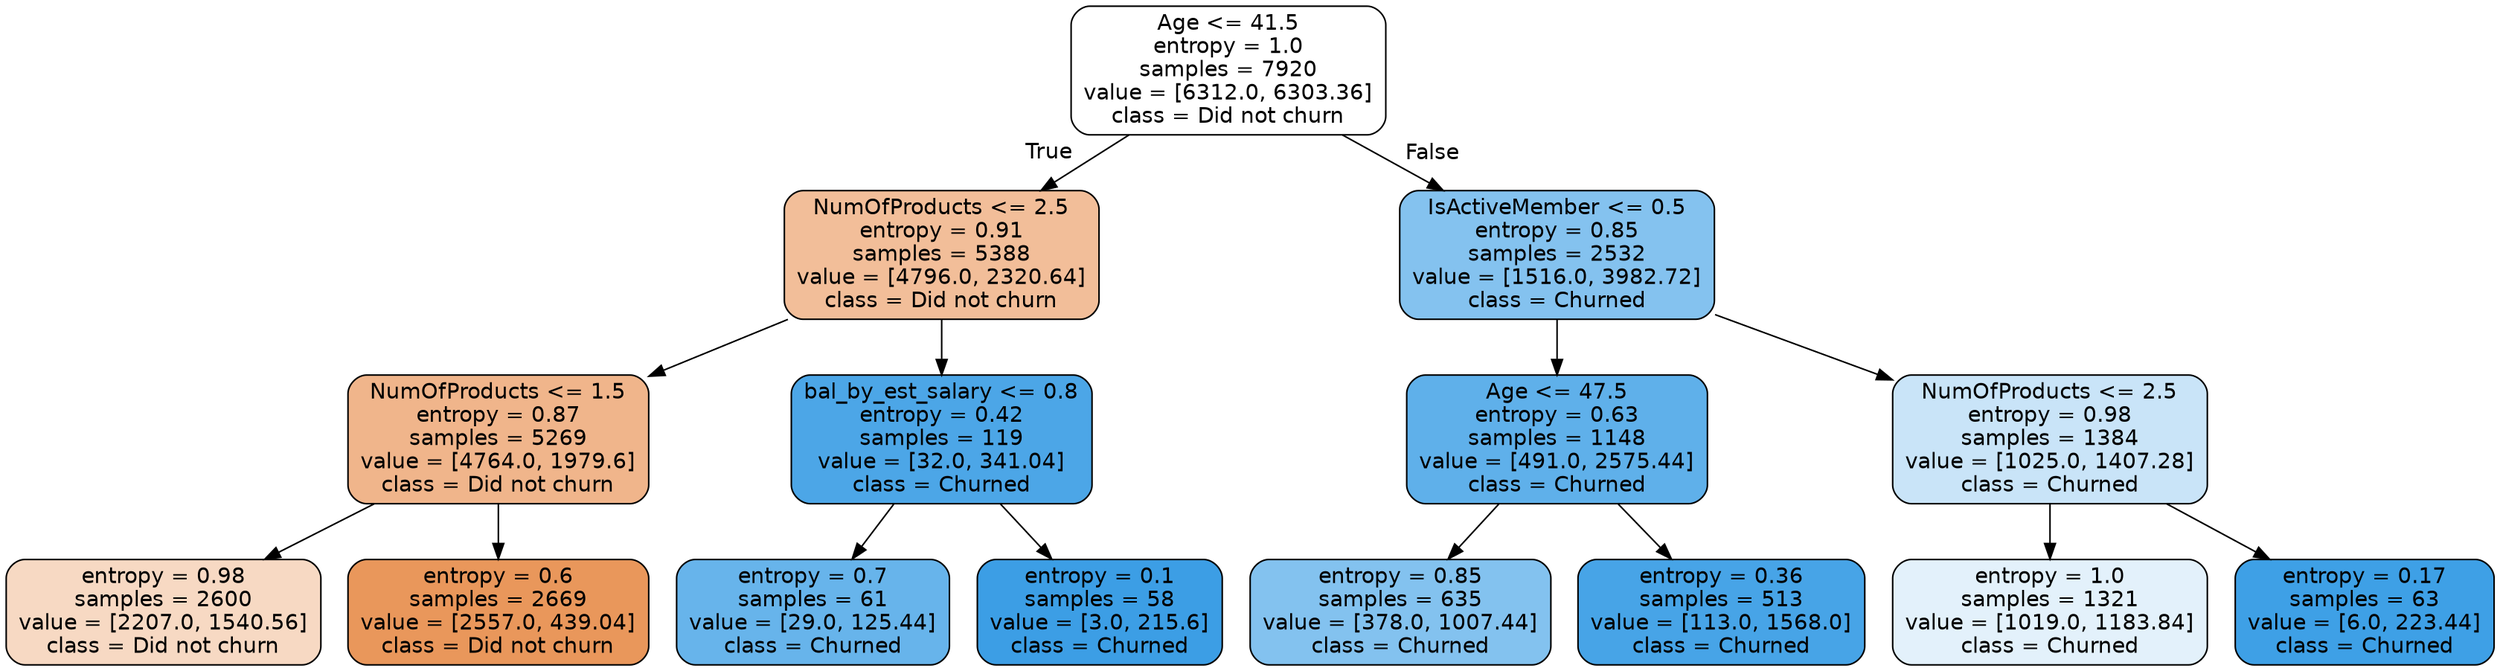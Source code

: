 digraph Tree {
node [shape=box, style="filled, rounded", color="black", fontname=helvetica] ;
edge [fontname=helvetica] ;
0 [label="Age <= 41.5\nentropy = 1.0\nsamples = 7920\nvalue = [6312.0, 6303.36]\nclass = Did not churn", fillcolor="#ffffff"] ;
1 [label="NumOfProducts <= 2.5\nentropy = 0.91\nsamples = 5388\nvalue = [4796.0, 2320.64]\nclass = Did not churn", fillcolor="#f2be99"] ;
0 -> 1 [labeldistance=2.5, labelangle=45, headlabel="True"] ;
2 [label="NumOfProducts <= 1.5\nentropy = 0.87\nsamples = 5269\nvalue = [4764.0, 1979.6]\nclass = Did not churn", fillcolor="#f0b58b"] ;
1 -> 2 ;
3 [label="entropy = 0.98\nsamples = 2600\nvalue = [2207.0, 1540.56]\nclass = Did not churn", fillcolor="#f7d9c3"] ;
2 -> 3 ;
4 [label="entropy = 0.6\nsamples = 2669\nvalue = [2557.0, 439.04]\nclass = Did not churn", fillcolor="#e9975b"] ;
2 -> 4 ;
5 [label="bal_by_est_salary <= 0.8\nentropy = 0.42\nsamples = 119\nvalue = [32.0, 341.04]\nclass = Churned", fillcolor="#4ca6e7"] ;
1 -> 5 ;
6 [label="entropy = 0.7\nsamples = 61\nvalue = [29.0, 125.44]\nclass = Churned", fillcolor="#67b4eb"] ;
5 -> 6 ;
7 [label="entropy = 0.1\nsamples = 58\nvalue = [3.0, 215.6]\nclass = Churned", fillcolor="#3c9ee5"] ;
5 -> 7 ;
8 [label="IsActiveMember <= 0.5\nentropy = 0.85\nsamples = 2532\nvalue = [1516.0, 3982.72]\nclass = Churned", fillcolor="#84c2ef"] ;
0 -> 8 [labeldistance=2.5, labelangle=-45, headlabel="False"] ;
9 [label="Age <= 47.5\nentropy = 0.63\nsamples = 1148\nvalue = [491.0, 2575.44]\nclass = Churned", fillcolor="#5fb0ea"] ;
8 -> 9 ;
10 [label="entropy = 0.85\nsamples = 635\nvalue = [378.0, 1007.44]\nclass = Churned", fillcolor="#83c2ef"] ;
9 -> 10 ;
11 [label="entropy = 0.36\nsamples = 513\nvalue = [113.0, 1568.0]\nclass = Churned", fillcolor="#47a4e7"] ;
9 -> 11 ;
12 [label="NumOfProducts <= 2.5\nentropy = 0.98\nsamples = 1384\nvalue = [1025.0, 1407.28]\nclass = Churned", fillcolor="#c9e4f8"] ;
8 -> 12 ;
13 [label="entropy = 1.0\nsamples = 1321\nvalue = [1019.0, 1183.84]\nclass = Churned", fillcolor="#e3f1fb"] ;
12 -> 13 ;
14 [label="entropy = 0.17\nsamples = 63\nvalue = [6.0, 223.44]\nclass = Churned", fillcolor="#3ea0e6"] ;
12 -> 14 ;
}